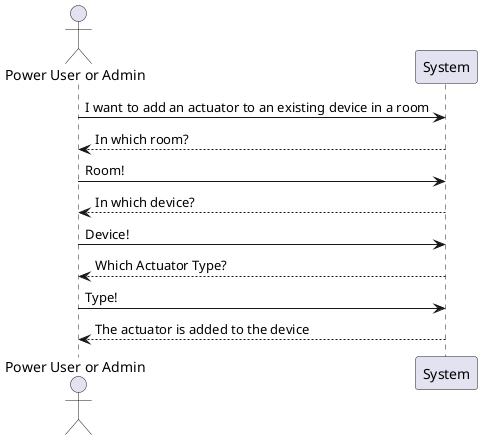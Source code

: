 @startuml
'US12 - As a Power User [or Administrator], I want to add an actuator to an existing
'device in a room. The actuator must be of a model of an existing type of actuator.
!pragma layout smetana

actor "Power User or Admin" as User
participant System

User -> System: I want to add an actuator to an existing device in a room
System --> User: In which room?
User -> System: Room!
System --> User: In which device?
User -> System: Device!
System --> User: Which Actuator Type?
User -> System: Type!

System --> User: The actuator is added to the device

@enduml